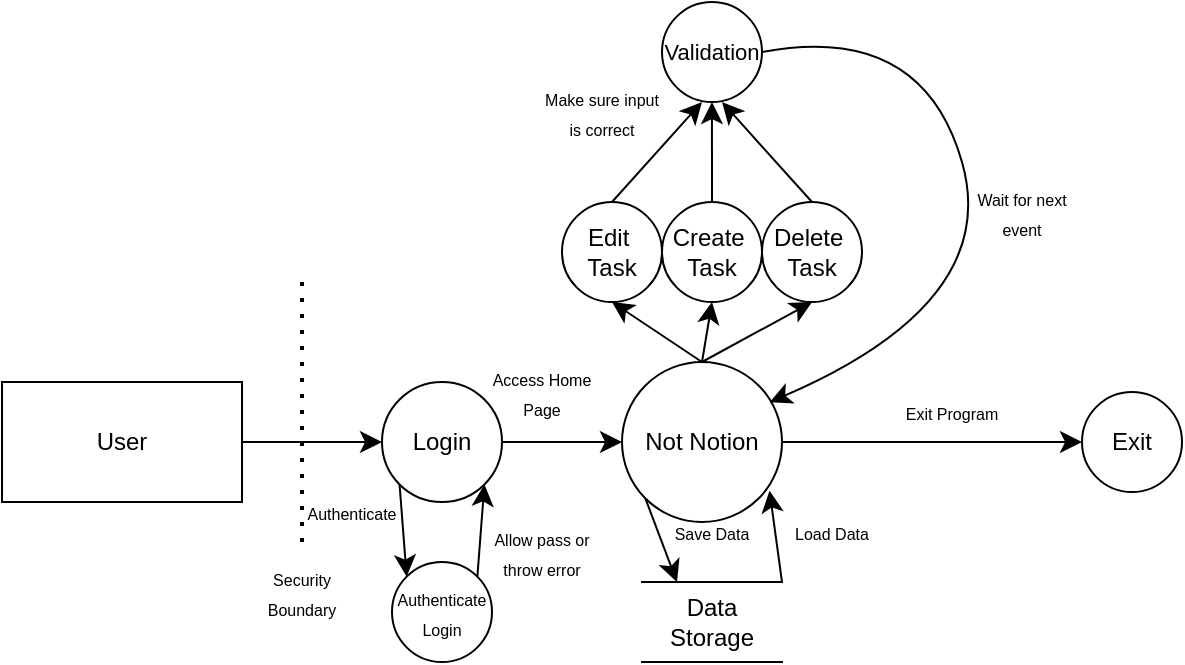 <mxfile version="26.2.14">
  <diagram name="Page-1" id="0JowXWndS_4GRPt7PO4x">
    <mxGraphModel dx="834" dy="463" grid="1" gridSize="10" guides="1" tooltips="1" connect="1" arrows="1" fold="1" page="1" pageScale="1" pageWidth="850" pageHeight="1100" math="0" shadow="0">
      <root>
        <mxCell id="0" />
        <mxCell id="1" parent="0" />
        <mxCell id="6uaq3goSxlXocx6dOzzZ-1" value="User" style="rounded=0;whiteSpace=wrap;html=1;" parent="1" vertex="1">
          <mxGeometry x="50" y="370" width="120" height="60" as="geometry" />
        </mxCell>
        <mxCell id="Fpf1traXN4QsZ3xAGvh6-30" style="edgeStyle=none;curved=1;rounded=0;orthogonalLoop=1;jettySize=auto;html=1;exitX=0.5;exitY=0;exitDx=0;exitDy=0;entryX=0.5;entryY=1;entryDx=0;entryDy=0;fontSize=12;startSize=8;endSize=8;" edge="1" parent="1" source="39K2vKFIC0R0XHpehMD2-1" target="Fpf1traXN4QsZ3xAGvh6-24">
          <mxGeometry relative="1" as="geometry" />
        </mxCell>
        <mxCell id="Fpf1traXN4QsZ3xAGvh6-31" style="edgeStyle=none;curved=1;rounded=0;orthogonalLoop=1;jettySize=auto;html=1;exitX=0.5;exitY=0;exitDx=0;exitDy=0;entryX=0.5;entryY=1;entryDx=0;entryDy=0;fontSize=12;startSize=8;endSize=8;" edge="1" parent="1" source="39K2vKFIC0R0XHpehMD2-1" target="Fpf1traXN4QsZ3xAGvh6-25">
          <mxGeometry relative="1" as="geometry" />
        </mxCell>
        <mxCell id="Fpf1traXN4QsZ3xAGvh6-32" style="edgeStyle=none;curved=1;rounded=0;orthogonalLoop=1;jettySize=auto;html=1;exitX=0.5;exitY=0;exitDx=0;exitDy=0;entryX=0.5;entryY=1;entryDx=0;entryDy=0;fontSize=12;startSize=8;endSize=8;" edge="1" parent="1" source="39K2vKFIC0R0XHpehMD2-1" target="Fpf1traXN4QsZ3xAGvh6-27">
          <mxGeometry relative="1" as="geometry" />
        </mxCell>
        <mxCell id="39K2vKFIC0R0XHpehMD2-1" value="Not Notion" style="ellipse;whiteSpace=wrap;html=1;aspect=fixed;" parent="1" vertex="1">
          <mxGeometry x="360" y="360" width="80" height="80" as="geometry" />
        </mxCell>
        <mxCell id="39K2vKFIC0R0XHpehMD2-13" value="" style="endArrow=none;dashed=1;html=1;dashPattern=1 3;strokeWidth=2;rounded=0;" parent="1" edge="1">
          <mxGeometry width="50" height="50" relative="1" as="geometry">
            <mxPoint x="200" y="450" as="sourcePoint" />
            <mxPoint x="200" y="320" as="targetPoint" />
          </mxGeometry>
        </mxCell>
        <mxCell id="39K2vKFIC0R0XHpehMD2-14" value="&lt;font style=&quot;font-size: 8px;&quot;&gt;Security Boundary&lt;/font&gt;" style="text;html=1;align=center;verticalAlign=middle;whiteSpace=wrap;rounded=0;" parent="1" vertex="1">
          <mxGeometry x="170" y="460" width="60" height="30" as="geometry" />
        </mxCell>
        <mxCell id="Fpf1traXN4QsZ3xAGvh6-3" value="Login" style="ellipse;whiteSpace=wrap;html=1;aspect=fixed;" vertex="1" parent="1">
          <mxGeometry x="240" y="370" width="60" height="60" as="geometry" />
        </mxCell>
        <mxCell id="Fpf1traXN4QsZ3xAGvh6-4" value="" style="endArrow=classic;html=1;rounded=0;fontSize=12;startSize=8;endSize=8;curved=1;exitX=1;exitY=0.5;exitDx=0;exitDy=0;" edge="1" parent="1" source="6uaq3goSxlXocx6dOzzZ-1">
          <mxGeometry width="50" height="50" relative="1" as="geometry">
            <mxPoint x="370" y="460" as="sourcePoint" />
            <mxPoint x="240" y="400" as="targetPoint" />
          </mxGeometry>
        </mxCell>
        <mxCell id="Fpf1traXN4QsZ3xAGvh6-5" value="&lt;font style=&quot;font-size: 8px;&quot;&gt;Authenticate&lt;/font&gt;&lt;div&gt;&lt;font style=&quot;font-size: 8px;&quot;&gt;Login&lt;/font&gt;&lt;/div&gt;" style="ellipse;whiteSpace=wrap;html=1;aspect=fixed;" vertex="1" parent="1">
          <mxGeometry x="245" y="460" width="50" height="50" as="geometry" />
        </mxCell>
        <mxCell id="Fpf1traXN4QsZ3xAGvh6-6" value="" style="endArrow=classic;html=1;rounded=0;fontSize=12;startSize=8;endSize=8;curved=1;exitX=0;exitY=1;exitDx=0;exitDy=0;entryX=0;entryY=0;entryDx=0;entryDy=0;" edge="1" parent="1" source="Fpf1traXN4QsZ3xAGvh6-3" target="Fpf1traXN4QsZ3xAGvh6-5">
          <mxGeometry width="50" height="50" relative="1" as="geometry">
            <mxPoint x="370" y="460" as="sourcePoint" />
            <mxPoint x="420" y="410" as="targetPoint" />
          </mxGeometry>
        </mxCell>
        <mxCell id="Fpf1traXN4QsZ3xAGvh6-9" value="&lt;font style=&quot;font-size: 8px;&quot;&gt;Authenticate&lt;/font&gt;" style="text;html=1;align=center;verticalAlign=middle;whiteSpace=wrap;rounded=0;" vertex="1" parent="1">
          <mxGeometry x="205" y="420" width="40" height="30" as="geometry" />
        </mxCell>
        <mxCell id="Fpf1traXN4QsZ3xAGvh6-10" value="" style="endArrow=classic;html=1;rounded=0;fontSize=12;startSize=8;endSize=8;curved=1;entryX=1;entryY=1;entryDx=0;entryDy=0;exitX=1;exitY=0;exitDx=0;exitDy=0;" edge="1" parent="1" source="Fpf1traXN4QsZ3xAGvh6-5" target="Fpf1traXN4QsZ3xAGvh6-3">
          <mxGeometry width="50" height="50" relative="1" as="geometry">
            <mxPoint x="270" y="490" as="sourcePoint" />
            <mxPoint x="320" y="440" as="targetPoint" />
          </mxGeometry>
        </mxCell>
        <mxCell id="Fpf1traXN4QsZ3xAGvh6-11" value="&lt;font style=&quot;font-size: 8px;&quot;&gt;Allow pass or throw error&lt;/font&gt;" style="text;html=1;align=center;verticalAlign=middle;whiteSpace=wrap;rounded=0;" vertex="1" parent="1">
          <mxGeometry x="290" y="440" width="60" height="30" as="geometry" />
        </mxCell>
        <mxCell id="Fpf1traXN4QsZ3xAGvh6-12" value="" style="endArrow=classic;html=1;rounded=0;fontSize=12;startSize=8;endSize=8;curved=1;exitX=1;exitY=0.5;exitDx=0;exitDy=0;entryX=0;entryY=0.5;entryDx=0;entryDy=0;" edge="1" parent="1" source="Fpf1traXN4QsZ3xAGvh6-3" target="39K2vKFIC0R0XHpehMD2-1">
          <mxGeometry width="50" height="50" relative="1" as="geometry">
            <mxPoint x="340" y="420" as="sourcePoint" />
            <mxPoint x="390" y="370" as="targetPoint" />
          </mxGeometry>
        </mxCell>
        <mxCell id="Fpf1traXN4QsZ3xAGvh6-13" value="&lt;font style=&quot;font-size: 8px;&quot;&gt;Access Home Page&lt;/font&gt;" style="text;html=1;align=center;verticalAlign=middle;whiteSpace=wrap;rounded=0;" vertex="1" parent="1">
          <mxGeometry x="290" y="360" width="60" height="30" as="geometry" />
        </mxCell>
        <mxCell id="Fpf1traXN4QsZ3xAGvh6-18" value="Data Storage" style="shape=partialRectangle;whiteSpace=wrap;html=1;left=0;right=0;fillColor=none;" vertex="1" parent="1">
          <mxGeometry x="370" y="470" width="70" height="40" as="geometry" />
        </mxCell>
        <mxCell id="Fpf1traXN4QsZ3xAGvh6-19" value="" style="endArrow=classic;html=1;rounded=0;fontSize=12;startSize=8;endSize=8;curved=1;exitX=0;exitY=1;exitDx=0;exitDy=0;entryX=0.25;entryY=0;entryDx=0;entryDy=0;" edge="1" parent="1" source="39K2vKFIC0R0XHpehMD2-1" target="Fpf1traXN4QsZ3xAGvh6-18">
          <mxGeometry width="50" height="50" relative="1" as="geometry">
            <mxPoint x="370" y="460" as="sourcePoint" />
            <mxPoint x="420" y="410" as="targetPoint" />
          </mxGeometry>
        </mxCell>
        <mxCell id="Fpf1traXN4QsZ3xAGvh6-20" value="&lt;font style=&quot;font-size: 8px;&quot;&gt;Save Data&lt;/font&gt;" style="text;html=1;align=center;verticalAlign=middle;whiteSpace=wrap;rounded=0;" vertex="1" parent="1">
          <mxGeometry x="375" y="430" width="60" height="30" as="geometry" />
        </mxCell>
        <mxCell id="Fpf1traXN4QsZ3xAGvh6-21" value="" style="endArrow=classic;html=1;rounded=0;fontSize=12;startSize=8;endSize=8;curved=1;exitX=1;exitY=0;exitDx=0;exitDy=0;entryX=0.922;entryY=0.804;entryDx=0;entryDy=0;entryPerimeter=0;" edge="1" parent="1" source="Fpf1traXN4QsZ3xAGvh6-18" target="39K2vKFIC0R0XHpehMD2-1">
          <mxGeometry width="50" height="50" relative="1" as="geometry">
            <mxPoint x="370" y="460" as="sourcePoint" />
            <mxPoint x="420" y="410" as="targetPoint" />
          </mxGeometry>
        </mxCell>
        <mxCell id="Fpf1traXN4QsZ3xAGvh6-22" value="&lt;font style=&quot;font-size: 8px;&quot;&gt;Load Data&lt;/font&gt;" style="text;html=1;align=center;verticalAlign=middle;whiteSpace=wrap;rounded=0;" vertex="1" parent="1">
          <mxGeometry x="435" y="430" width="60" height="30" as="geometry" />
        </mxCell>
        <mxCell id="Fpf1traXN4QsZ3xAGvh6-35" style="edgeStyle=none;curved=1;rounded=0;orthogonalLoop=1;jettySize=auto;html=1;exitX=0.5;exitY=0;exitDx=0;exitDy=0;fontSize=12;startSize=8;endSize=8;" edge="1" parent="1" source="Fpf1traXN4QsZ3xAGvh6-24">
          <mxGeometry relative="1" as="geometry">
            <mxPoint x="404.974" y="230.0" as="targetPoint" />
          </mxGeometry>
        </mxCell>
        <mxCell id="Fpf1traXN4QsZ3xAGvh6-24" value="Create&amp;nbsp;&lt;div&gt;Task&lt;span style=&quot;color: rgba(0, 0, 0, 0); font-family: monospace; font-size: 0px; text-align: start; text-wrap-mode: nowrap; background-color: transparent;&quot;&gt;%3CmxGraphModel%3E%3Croot%3E%3CmxCell%20id%3D%220%22%2F%3E%3CmxCell%20id%3D%221%22%20parent%3D%220%22%2F%3E%3CmxCell%20id%3D%222%22%20value%3D%22Create%2FDelete%2FEdit%20Task%22%20style%3D%22ellipse%3BwhiteSpace%3Dwrap%3Bhtml%3D1%3Baspect%3Dfixed%3B%22%20vertex%3D%221%22%20parent%3D%221%22%3E%3CmxGeometry%20x%3D%22370%22%20y%3D%22230%22%20width%3D%2250%22%20height%3D%2250%22%20as%3D%22geometry%22%2F%3E%3C%2FmxCell%3E%3C%2Froot%3E%3C%2FmxGraphModel%3E&lt;/span&gt;&lt;/div&gt;" style="ellipse;whiteSpace=wrap;html=1;aspect=fixed;" vertex="1" parent="1">
          <mxGeometry x="380" y="280" width="50" height="50" as="geometry" />
        </mxCell>
        <mxCell id="Fpf1traXN4QsZ3xAGvh6-34" style="edgeStyle=none;curved=1;rounded=0;orthogonalLoop=1;jettySize=auto;html=1;exitX=0.5;exitY=0;exitDx=0;exitDy=0;fontSize=12;startSize=8;endSize=8;" edge="1" parent="1" source="Fpf1traXN4QsZ3xAGvh6-25">
          <mxGeometry relative="1" as="geometry">
            <mxPoint x="400" y="230" as="targetPoint" />
          </mxGeometry>
        </mxCell>
        <mxCell id="Fpf1traXN4QsZ3xAGvh6-25" value="Edit&amp;nbsp;&lt;div&gt;Task&lt;span style=&quot;color: rgba(0, 0, 0, 0); font-family: monospace; font-size: 0px; text-align: start; text-wrap-mode: nowrap; background-color: transparent;&quot;&gt;%3CmxGraphModel%3E%3Croot%3E%3CmxCell%20id%3D%220%22%2F%3E%3CmxCell%20id%3D%221%22%20parent%3D%220%22%2F%3E%3CmxCell%20id%3D%222%22%20value%3D%22Create%2FDelete%2FEdit%20Task%22%20style%3D%22ellipse%3BwhiteSpace%3Dwrap%3Bhtml%3D1%3Baspect%3Dfixed%3B%22%20vertex%3D%221%22%20parent%3D%221%22%3E%3CmxGeometry%20x%3D%22370%22%20y%3D%22230%22%20width%3D%2250%22%20height%3D%2250%22%20as%3D%22geometry%22%2F%3E%3C%2FmxCell%3E%3C%2Froot%3E%3C%2FmxGraphModel%3E&lt;/span&gt;&lt;/div&gt;" style="ellipse;whiteSpace=wrap;html=1;aspect=fixed;" vertex="1" parent="1">
          <mxGeometry x="330" y="280" width="50" height="50" as="geometry" />
        </mxCell>
        <mxCell id="Fpf1traXN4QsZ3xAGvh6-36" style="edgeStyle=none;curved=1;rounded=0;orthogonalLoop=1;jettySize=auto;html=1;exitX=0.5;exitY=0;exitDx=0;exitDy=0;fontSize=12;startSize=8;endSize=8;" edge="1" parent="1" source="Fpf1traXN4QsZ3xAGvh6-27">
          <mxGeometry relative="1" as="geometry">
            <mxPoint x="410" y="230.0" as="targetPoint" />
          </mxGeometry>
        </mxCell>
        <mxCell id="Fpf1traXN4QsZ3xAGvh6-27" value="Delete&amp;nbsp;&lt;div&gt;Task&lt;span style=&quot;color: rgba(0, 0, 0, 0); font-family: monospace; font-size: 0px; text-align: start; text-wrap-mode: nowrap; background-color: transparent;&quot;&gt;%3CmxGraphModel%3E%3Croot%3E%3CmxCell%20id%3D%220%22%2F%3E%3CmxCell%20id%3D%221%22%20parent%3D%220%22%2F%3E%3CmxCell%20id%3D%222%22%20value%3D%22Create%2FDelete%2FEdit%20Task%22%20style%3D%22ellipse%3BwhiteSpace%3Dwrap%3Bhtml%3D1%3Baspect%3Dfixed%3B%22%20vertex%3D%221%22%20parent%3D%221%22%3E%3CmxGeometry%20x%3D%22370%22%20y%3D%22230%22%20width%3D%2250%22%20height%3D%2250%22%20as%3D%22geometry%22%2F%3E%3C%2FmxCell%3E%3C%2Froot%3E%3C%2FmxGraphModel%3E&lt;/span&gt;&lt;/div&gt;" style="ellipse;whiteSpace=wrap;html=1;aspect=fixed;" vertex="1" parent="1">
          <mxGeometry x="430" y="280" width="50" height="50" as="geometry" />
        </mxCell>
        <mxCell id="Fpf1traXN4QsZ3xAGvh6-33" value="&lt;font style=&quot;font-size: 11px;&quot;&gt;Validation&lt;/font&gt;" style="ellipse;whiteSpace=wrap;html=1;aspect=fixed;" vertex="1" parent="1">
          <mxGeometry x="380" y="180" width="50" height="50" as="geometry" />
        </mxCell>
        <mxCell id="Fpf1traXN4QsZ3xAGvh6-43" value="" style="curved=1;endArrow=classic;html=1;rounded=0;fontSize=12;startSize=8;endSize=8;exitX=1;exitY=0.5;exitDx=0;exitDy=0;entryX=0.923;entryY=0.251;entryDx=0;entryDy=0;entryPerimeter=0;" edge="1" parent="1" source="Fpf1traXN4QsZ3xAGvh6-33" target="39K2vKFIC0R0XHpehMD2-1">
          <mxGeometry width="50" height="50" relative="1" as="geometry">
            <mxPoint x="530" y="260" as="sourcePoint" />
            <mxPoint x="580" y="210" as="targetPoint" />
            <Array as="points">
              <mxPoint x="510" y="190" />
              <mxPoint x="550" y="330" />
            </Array>
          </mxGeometry>
        </mxCell>
        <mxCell id="Fpf1traXN4QsZ3xAGvh6-44" value="&lt;font style=&quot;font-size: 8px;&quot;&gt;Wait for next event&lt;/font&gt;" style="text;html=1;align=center;verticalAlign=middle;whiteSpace=wrap;rounded=0;" vertex="1" parent="1">
          <mxGeometry x="530" y="270" width="60" height="30" as="geometry" />
        </mxCell>
        <mxCell id="Fpf1traXN4QsZ3xAGvh6-45" value="&lt;font style=&quot;font-size: 8px;&quot;&gt;Make sure input is correct&lt;/font&gt;" style="text;html=1;align=center;verticalAlign=middle;whiteSpace=wrap;rounded=0;" vertex="1" parent="1">
          <mxGeometry x="320" y="220" width="60" height="30" as="geometry" />
        </mxCell>
        <mxCell id="Fpf1traXN4QsZ3xAGvh6-46" value="Exit" style="ellipse;whiteSpace=wrap;html=1;aspect=fixed;" vertex="1" parent="1">
          <mxGeometry x="590" y="375" width="50" height="50" as="geometry" />
        </mxCell>
        <mxCell id="Fpf1traXN4QsZ3xAGvh6-47" value="" style="endArrow=classic;html=1;rounded=0;fontSize=12;startSize=8;endSize=8;curved=1;exitX=1;exitY=0.5;exitDx=0;exitDy=0;entryX=0;entryY=0.5;entryDx=0;entryDy=0;" edge="1" parent="1" source="39K2vKFIC0R0XHpehMD2-1" target="Fpf1traXN4QsZ3xAGvh6-46">
          <mxGeometry width="50" height="50" relative="1" as="geometry">
            <mxPoint x="480" y="425" as="sourcePoint" />
            <mxPoint x="530" y="375" as="targetPoint" />
          </mxGeometry>
        </mxCell>
        <mxCell id="Fpf1traXN4QsZ3xAGvh6-48" value="&lt;font style=&quot;font-size: 8px;&quot;&gt;Exit Program&lt;/font&gt;" style="text;html=1;align=center;verticalAlign=middle;whiteSpace=wrap;rounded=0;" vertex="1" parent="1">
          <mxGeometry x="495" y="370" width="60" height="30" as="geometry" />
        </mxCell>
      </root>
    </mxGraphModel>
  </diagram>
</mxfile>
